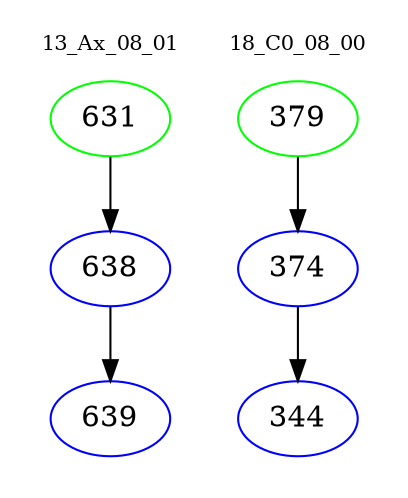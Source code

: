 digraph{
subgraph cluster_0 {
color = white
label = "13_Ax_08_01";
fontsize=10;
T0_631 [label="631", color="green"]
T0_631 -> T0_638 [color="black"]
T0_638 [label="638", color="blue"]
T0_638 -> T0_639 [color="black"]
T0_639 [label="639", color="blue"]
}
subgraph cluster_1 {
color = white
label = "18_C0_08_00";
fontsize=10;
T1_379 [label="379", color="green"]
T1_379 -> T1_374 [color="black"]
T1_374 [label="374", color="blue"]
T1_374 -> T1_344 [color="black"]
T1_344 [label="344", color="blue"]
}
}
